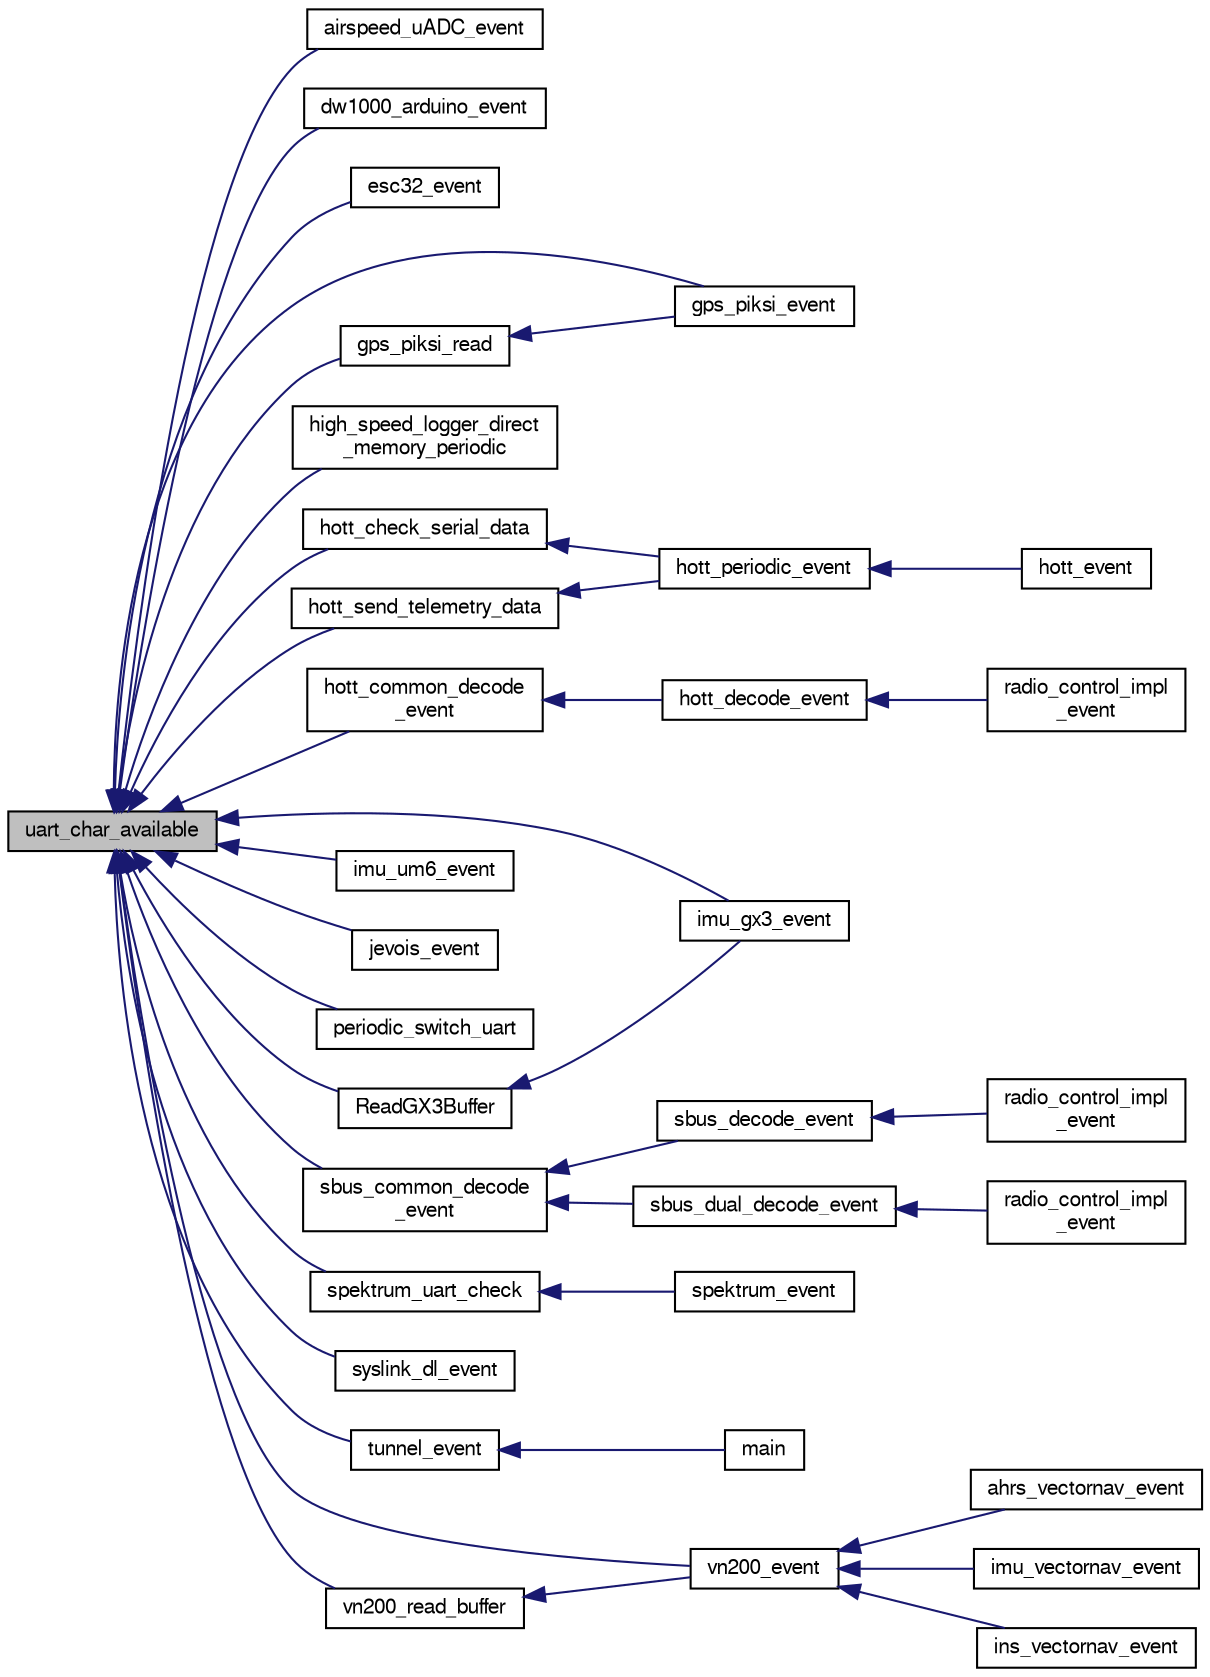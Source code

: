 digraph "uart_char_available"
{
  edge [fontname="FreeSans",fontsize="10",labelfontname="FreeSans",labelfontsize="10"];
  node [fontname="FreeSans",fontsize="10",shape=record];
  rankdir="LR";
  Node1 [label="uart_char_available",height=0.2,width=0.4,color="black", fillcolor="grey75", style="filled", fontcolor="black"];
  Node1 -> Node2 [dir="back",color="midnightblue",fontsize="10",style="solid",fontname="FreeSans"];
  Node2 [label="airspeed_uADC_event",height=0.2,width=0.4,color="black", fillcolor="white", style="filled",URL="$airspeed__uADC_8h.html#af388b738d1382d18cf1d7807bcbefe97"];
  Node1 -> Node3 [dir="back",color="midnightblue",fontsize="10",style="solid",fontname="FreeSans"];
  Node3 [label="dw1000_arduino_event",height=0.2,width=0.4,color="black", fillcolor="white", style="filled",URL="$dw1000__arduino_8h.html#acd30e60aae354572abb40c0cc89eb6d3"];
  Node1 -> Node4 [dir="back",color="midnightblue",fontsize="10",style="solid",fontname="FreeSans"];
  Node4 [label="esc32_event",height=0.2,width=0.4,color="black", fillcolor="white", style="filled",URL="$esc32_8h.html#a7c74e9b94efb3f864dd51885fa5362ff"];
  Node1 -> Node5 [dir="back",color="midnightblue",fontsize="10",style="solid",fontname="FreeSans"];
  Node5 [label="gps_piksi_event",height=0.2,width=0.4,color="black", fillcolor="white", style="filled",URL="$gps__piksi_8h.html#a2a11e7df7bcc31ab10141f020bd6f729"];
  Node1 -> Node6 [dir="back",color="midnightblue",fontsize="10",style="solid",fontname="FreeSans"];
  Node6 [label="gps_piksi_read",height=0.2,width=0.4,color="black", fillcolor="white", style="filled",URL="$gps__piksi_8c.html#a75f6c31f12465cc8684300711474574e"];
  Node6 -> Node5 [dir="back",color="midnightblue",fontsize="10",style="solid",fontname="FreeSans"];
  Node1 -> Node7 [dir="back",color="midnightblue",fontsize="10",style="solid",fontname="FreeSans"];
  Node7 [label="high_speed_logger_direct\l_memory_periodic",height=0.2,width=0.4,color="black", fillcolor="white", style="filled",URL="$high__speed__logger__direct__memory_8h.html#a9464826fae91544e9fc803865f5e3107",tooltip="Main function of the module. "];
  Node1 -> Node8 [dir="back",color="midnightblue",fontsize="10",style="solid",fontname="FreeSans"];
  Node8 [label="hott_check_serial_data",height=0.2,width=0.4,color="black", fillcolor="white", style="filled",URL="$hott_2hott_8c.html#ad9ba717e808b0a9d9eabf747ba7abddb"];
  Node8 -> Node9 [dir="back",color="midnightblue",fontsize="10",style="solid",fontname="FreeSans"];
  Node9 [label="hott_periodic_event",height=0.2,width=0.4,color="black", fillcolor="white", style="filled",URL="$hott_2hott_8c.html#a64d986dbd4a6b7fa67a60cf0f237d31c"];
  Node9 -> Node10 [dir="back",color="midnightblue",fontsize="10",style="solid",fontname="FreeSans"];
  Node10 [label="hott_event",height=0.2,width=0.4,color="black", fillcolor="white", style="filled",URL="$hott_2hott_8h.html#afd6976c45645e710a8036805a913fc4c"];
  Node1 -> Node11 [dir="back",color="midnightblue",fontsize="10",style="solid",fontname="FreeSans"];
  Node11 [label="hott_common_decode\l_event",height=0.2,width=0.4,color="black", fillcolor="white", style="filled",URL="$hott__common_8h.html#a382f1ea90f6ebab2742041d2b2e55c3a",tooltip="Decoding event function. "];
  Node11 -> Node12 [dir="back",color="midnightblue",fontsize="10",style="solid",fontname="FreeSans"];
  Node12 [label="hott_decode_event",height=0.2,width=0.4,color="black", fillcolor="white", style="filled",URL="$radio__control_2hott_8c.html#ac7cf5bcb2b395ebd6cb19b23810595fa"];
  Node12 -> Node13 [dir="back",color="midnightblue",fontsize="10",style="solid",fontname="FreeSans"];
  Node13 [label="radio_control_impl\l_event",height=0.2,width=0.4,color="black", fillcolor="white", style="filled",URL="$radio__control_2hott_8c.html#a760dbd4fa3f62cc43524fc420c2a9e5f",tooltip="RC event function with handler callback. "];
  Node1 -> Node14 [dir="back",color="midnightblue",fontsize="10",style="solid",fontname="FreeSans"];
  Node14 [label="hott_send_telemetry_data",height=0.2,width=0.4,color="black", fillcolor="white", style="filled",URL="$hott_2hott_8c.html#a2dab589532cc67049d57fa67684616c8"];
  Node14 -> Node9 [dir="back",color="midnightblue",fontsize="10",style="solid",fontname="FreeSans"];
  Node1 -> Node15 [dir="back",color="midnightblue",fontsize="10",style="solid",fontname="FreeSans"];
  Node15 [label="imu_gx3_event",height=0.2,width=0.4,color="black", fillcolor="white", style="filled",URL="$ahrs__gx3_8h.html#aa9304b3a64697b585311bf38a4dc24ff"];
  Node1 -> Node16 [dir="back",color="midnightblue",fontsize="10",style="solid",fontname="FreeSans"];
  Node16 [label="imu_um6_event",height=0.2,width=0.4,color="black", fillcolor="white", style="filled",URL="$imu__um6_8h.html#a93e31e95183b0cd08de6d5447f1a1c09"];
  Node1 -> Node17 [dir="back",color="midnightblue",fontsize="10",style="solid",fontname="FreeSans"];
  Node17 [label="jevois_event",height=0.2,width=0.4,color="black", fillcolor="white", style="filled",URL="$jevois_8h.html#a5a4dfc5cbbd1116c8e19483b683db8eb"];
  Node1 -> Node18 [dir="back",color="midnightblue",fontsize="10",style="solid",fontname="FreeSans"];
  Node18 [label="periodic_switch_uart",height=0.2,width=0.4,color="black", fillcolor="white", style="filled",URL="$switch__uart_8h.html#aca6e2644d3a1608bd8e93c13cb80be7c"];
  Node1 -> Node19 [dir="back",color="midnightblue",fontsize="10",style="solid",fontname="FreeSans"];
  Node19 [label="ReadGX3Buffer",height=0.2,width=0.4,color="black", fillcolor="white", style="filled",URL="$ahrs__gx3_8c.html#a7d7b981270fa60a248894025e1791de6"];
  Node19 -> Node15 [dir="back",color="midnightblue",fontsize="10",style="solid",fontname="FreeSans"];
  Node1 -> Node20 [dir="back",color="midnightblue",fontsize="10",style="solid",fontname="FreeSans"];
  Node20 [label="sbus_common_decode\l_event",height=0.2,width=0.4,color="black", fillcolor="white", style="filled",URL="$sbus__common_8h.html#ae8a17057cacb6e3b645d16793db3e21f",tooltip="Decoding event function. "];
  Node20 -> Node21 [dir="back",color="midnightblue",fontsize="10",style="solid",fontname="FreeSans"];
  Node21 [label="sbus_decode_event",height=0.2,width=0.4,color="black", fillcolor="white", style="filled",URL="$sbus_8c.html#ab9abde1e7eda9299d04ff75e87910114"];
  Node21 -> Node22 [dir="back",color="midnightblue",fontsize="10",style="solid",fontname="FreeSans"];
  Node22 [label="radio_control_impl\l_event",height=0.2,width=0.4,color="black", fillcolor="white", style="filled",URL="$sbus_8c.html#a760dbd4fa3f62cc43524fc420c2a9e5f",tooltip="RC event function with handler callback. "];
  Node20 -> Node23 [dir="back",color="midnightblue",fontsize="10",style="solid",fontname="FreeSans"];
  Node23 [label="sbus_dual_decode_event",height=0.2,width=0.4,color="black", fillcolor="white", style="filled",URL="$sbus__dual_8c.html#a7200c46b9e757d8be2409902d3c292cb"];
  Node23 -> Node24 [dir="back",color="midnightblue",fontsize="10",style="solid",fontname="FreeSans"];
  Node24 [label="radio_control_impl\l_event",height=0.2,width=0.4,color="black", fillcolor="white", style="filled",URL="$sbus__dual_8c.html#a760dbd4fa3f62cc43524fc420c2a9e5f",tooltip="RC event function with handler callback. "];
  Node1 -> Node25 [dir="back",color="midnightblue",fontsize="10",style="solid",fontname="FreeSans"];
  Node25 [label="spektrum_uart_check",height=0.2,width=0.4,color="black", fillcolor="white", style="filled",URL="$spektrum_8c.html#afebdc3762796f2ec8438dc9877f06d1b",tooltip="Check bytes on the UART. "];
  Node25 -> Node26 [dir="back",color="midnightblue",fontsize="10",style="solid",fontname="FreeSans"];
  Node26 [label="spektrum_event",height=0.2,width=0.4,color="black", fillcolor="white", style="filled",URL="$spektrum_8c.html#a42ac6096a0d26a01d8a6951fc0a18d34",tooltip="Checks if there is one valid satellite and sets the radio_control structure. "];
  Node1 -> Node27 [dir="back",color="midnightblue",fontsize="10",style="solid",fontname="FreeSans"];
  Node27 [label="syslink_dl_event",height=0.2,width=0.4,color="black", fillcolor="white", style="filled",URL="$syslink__dl_8h.html#a248668c76bd51845ed6a42ff3da5f1a9",tooltip="Datalink event. "];
  Node1 -> Node28 [dir="back",color="midnightblue",fontsize="10",style="solid",fontname="FreeSans"];
  Node28 [label="tunnel_event",height=0.2,width=0.4,color="black", fillcolor="white", style="filled",URL="$usb__tunnel_8c.html#a716cf006b01443e43d0c22bace6803c6"];
  Node28 -> Node29 [dir="back",color="midnightblue",fontsize="10",style="solid",fontname="FreeSans"];
  Node29 [label="main",height=0.2,width=0.4,color="black", fillcolor="white", style="filled",URL="$usb__tunnel_8c.html#a840291bc02cba5474a4cb46a9b9566fe"];
  Node1 -> Node30 [dir="back",color="midnightblue",fontsize="10",style="solid",fontname="FreeSans"];
  Node30 [label="vn200_event",height=0.2,width=0.4,color="black", fillcolor="white", style="filled",URL="$vn200__serial_8h.html#a3d81e2dac2ecada08b2be854a776b118"];
  Node30 -> Node31 [dir="back",color="midnightblue",fontsize="10",style="solid",fontname="FreeSans"];
  Node31 [label="ahrs_vectornav_event",height=0.2,width=0.4,color="black", fillcolor="white", style="filled",URL="$ahrs__vectornav_8h.html#a36bc2168f7e5f7d7a416978206b62098",tooltip="Event handling for Vectornav. "];
  Node30 -> Node32 [dir="back",color="midnightblue",fontsize="10",style="solid",fontname="FreeSans"];
  Node32 [label="imu_vectornav_event",height=0.2,width=0.4,color="black", fillcolor="white", style="filled",URL="$imu__vectornav_8h.html#a0bfcb922f5c1a64dde22695f3642cef2",tooltip="Event function to read and parse data from the serial port. "];
  Node30 -> Node33 [dir="back",color="midnightblue",fontsize="10",style="solid",fontname="FreeSans"];
  Node33 [label="ins_vectornav_event",height=0.2,width=0.4,color="black", fillcolor="white", style="filled",URL="$ins__vectornav_8h.html#abcd265b9bfefa88327260439223dba81",tooltip="Event handling for Vectornav. "];
  Node1 -> Node34 [dir="back",color="midnightblue",fontsize="10",style="solid",fontname="FreeSans"];
  Node34 [label="vn200_read_buffer",height=0.2,width=0.4,color="black", fillcolor="white", style="filled",URL="$vn200__serial_8c.html#ab4e1d57f1c673bb4b96a74cdb9b63480"];
  Node34 -> Node30 [dir="back",color="midnightblue",fontsize="10",style="solid",fontname="FreeSans"];
}
